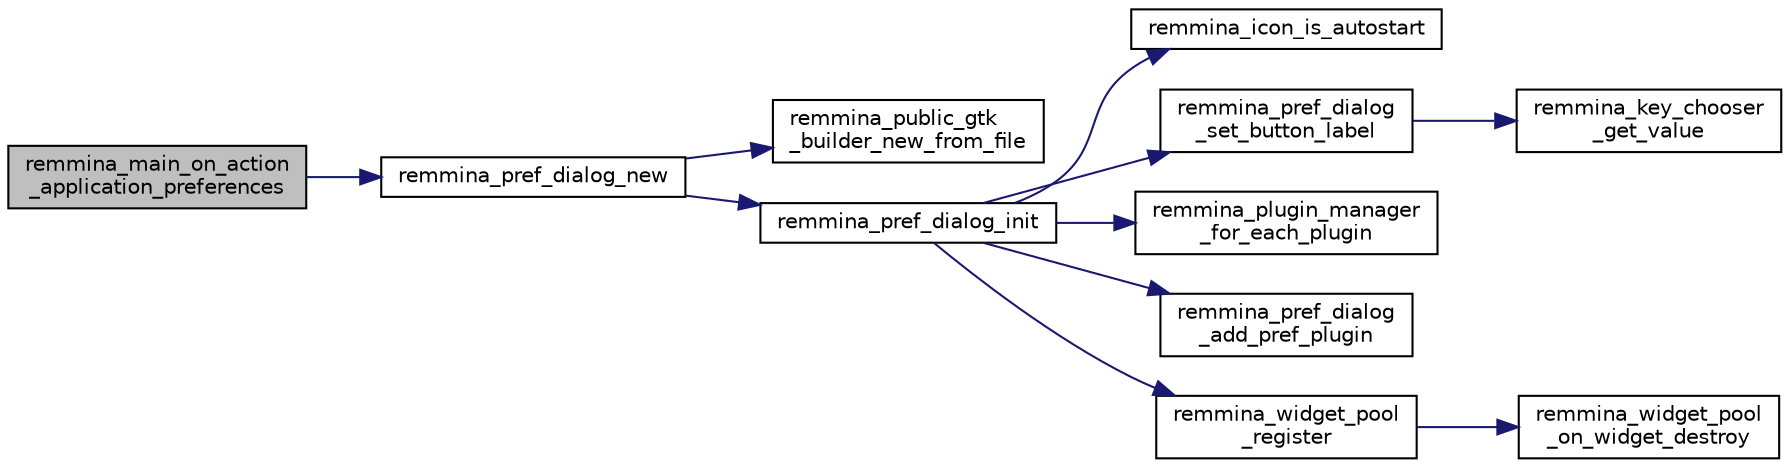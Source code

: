 digraph "remmina_main_on_action_application_preferences"
{
  edge [fontname="Helvetica",fontsize="10",labelfontname="Helvetica",labelfontsize="10"];
  node [fontname="Helvetica",fontsize="10",shape=record];
  rankdir="LR";
  Node3497 [label="remmina_main_on_action\l_application_preferences",height=0.2,width=0.4,color="black", fillcolor="grey75", style="filled", fontcolor="black"];
  Node3497 -> Node3498 [color="midnightblue",fontsize="10",style="solid",fontname="Helvetica"];
  Node3498 [label="remmina_pref_dialog_new",height=0.2,width=0.4,color="black", fillcolor="white", style="filled",URL="$remmina__pref__dialog_8c.html#a16091735af5c6ee31fb794a5fb860342"];
  Node3498 -> Node3499 [color="midnightblue",fontsize="10",style="solid",fontname="Helvetica"];
  Node3499 [label="remmina_public_gtk\l_builder_new_from_file",height=0.2,width=0.4,color="black", fillcolor="white", style="filled",URL="$remmina__public_8c.html#a3031598a6e4f67d1519d8e5afba7da41"];
  Node3498 -> Node3500 [color="midnightblue",fontsize="10",style="solid",fontname="Helvetica"];
  Node3500 [label="remmina_pref_dialog_init",height=0.2,width=0.4,color="black", fillcolor="white", style="filled",URL="$remmina__pref__dialog_8c.html#a9a050b69e373c90ea7d400aa94f34344"];
  Node3500 -> Node3501 [color="midnightblue",fontsize="10",style="solid",fontname="Helvetica"];
  Node3501 [label="remmina_icon_is_autostart",height=0.2,width=0.4,color="black", fillcolor="white", style="filled",URL="$remmina__icon_8c.html#ae477ccd85ab1d878d243aed7fa5e48ae"];
  Node3500 -> Node3502 [color="midnightblue",fontsize="10",style="solid",fontname="Helvetica"];
  Node3502 [label="remmina_pref_dialog\l_set_button_label",height=0.2,width=0.4,color="black", fillcolor="white", style="filled",URL="$remmina__pref__dialog_8c.html#a384dde55873f855555c0194d45cbfd59"];
  Node3502 -> Node3503 [color="midnightblue",fontsize="10",style="solid",fontname="Helvetica"];
  Node3503 [label="remmina_key_chooser\l_get_value",height=0.2,width=0.4,color="black", fillcolor="white", style="filled",URL="$remmina__key__chooser_8c.html#a5aba1462f1026818581e91155b12618f"];
  Node3500 -> Node3504 [color="midnightblue",fontsize="10",style="solid",fontname="Helvetica"];
  Node3504 [label="remmina_plugin_manager\l_for_each_plugin",height=0.2,width=0.4,color="black", fillcolor="white", style="filled",URL="$remmina__plugin__manager_8c.html#a13f13a6a4280268656f258cb5aeff031"];
  Node3500 -> Node3505 [color="midnightblue",fontsize="10",style="solid",fontname="Helvetica"];
  Node3505 [label="remmina_pref_dialog\l_add_pref_plugin",height=0.2,width=0.4,color="black", fillcolor="white", style="filled",URL="$remmina__pref__dialog_8c.html#add9c48bccc2c61be2f2900a154648dd4"];
  Node3500 -> Node3506 [color="midnightblue",fontsize="10",style="solid",fontname="Helvetica"];
  Node3506 [label="remmina_widget_pool\l_register",height=0.2,width=0.4,color="black", fillcolor="white", style="filled",URL="$remmina__widget__pool_8c.html#ae3c9c9853eb5bedbfeadbfac1d495b95"];
  Node3506 -> Node3507 [color="midnightblue",fontsize="10",style="solid",fontname="Helvetica"];
  Node3507 [label="remmina_widget_pool\l_on_widget_destroy",height=0.2,width=0.4,color="black", fillcolor="white", style="filled",URL="$remmina__widget__pool_8c.html#aa5fd17580202843eab40cabb258d2664"];
}
